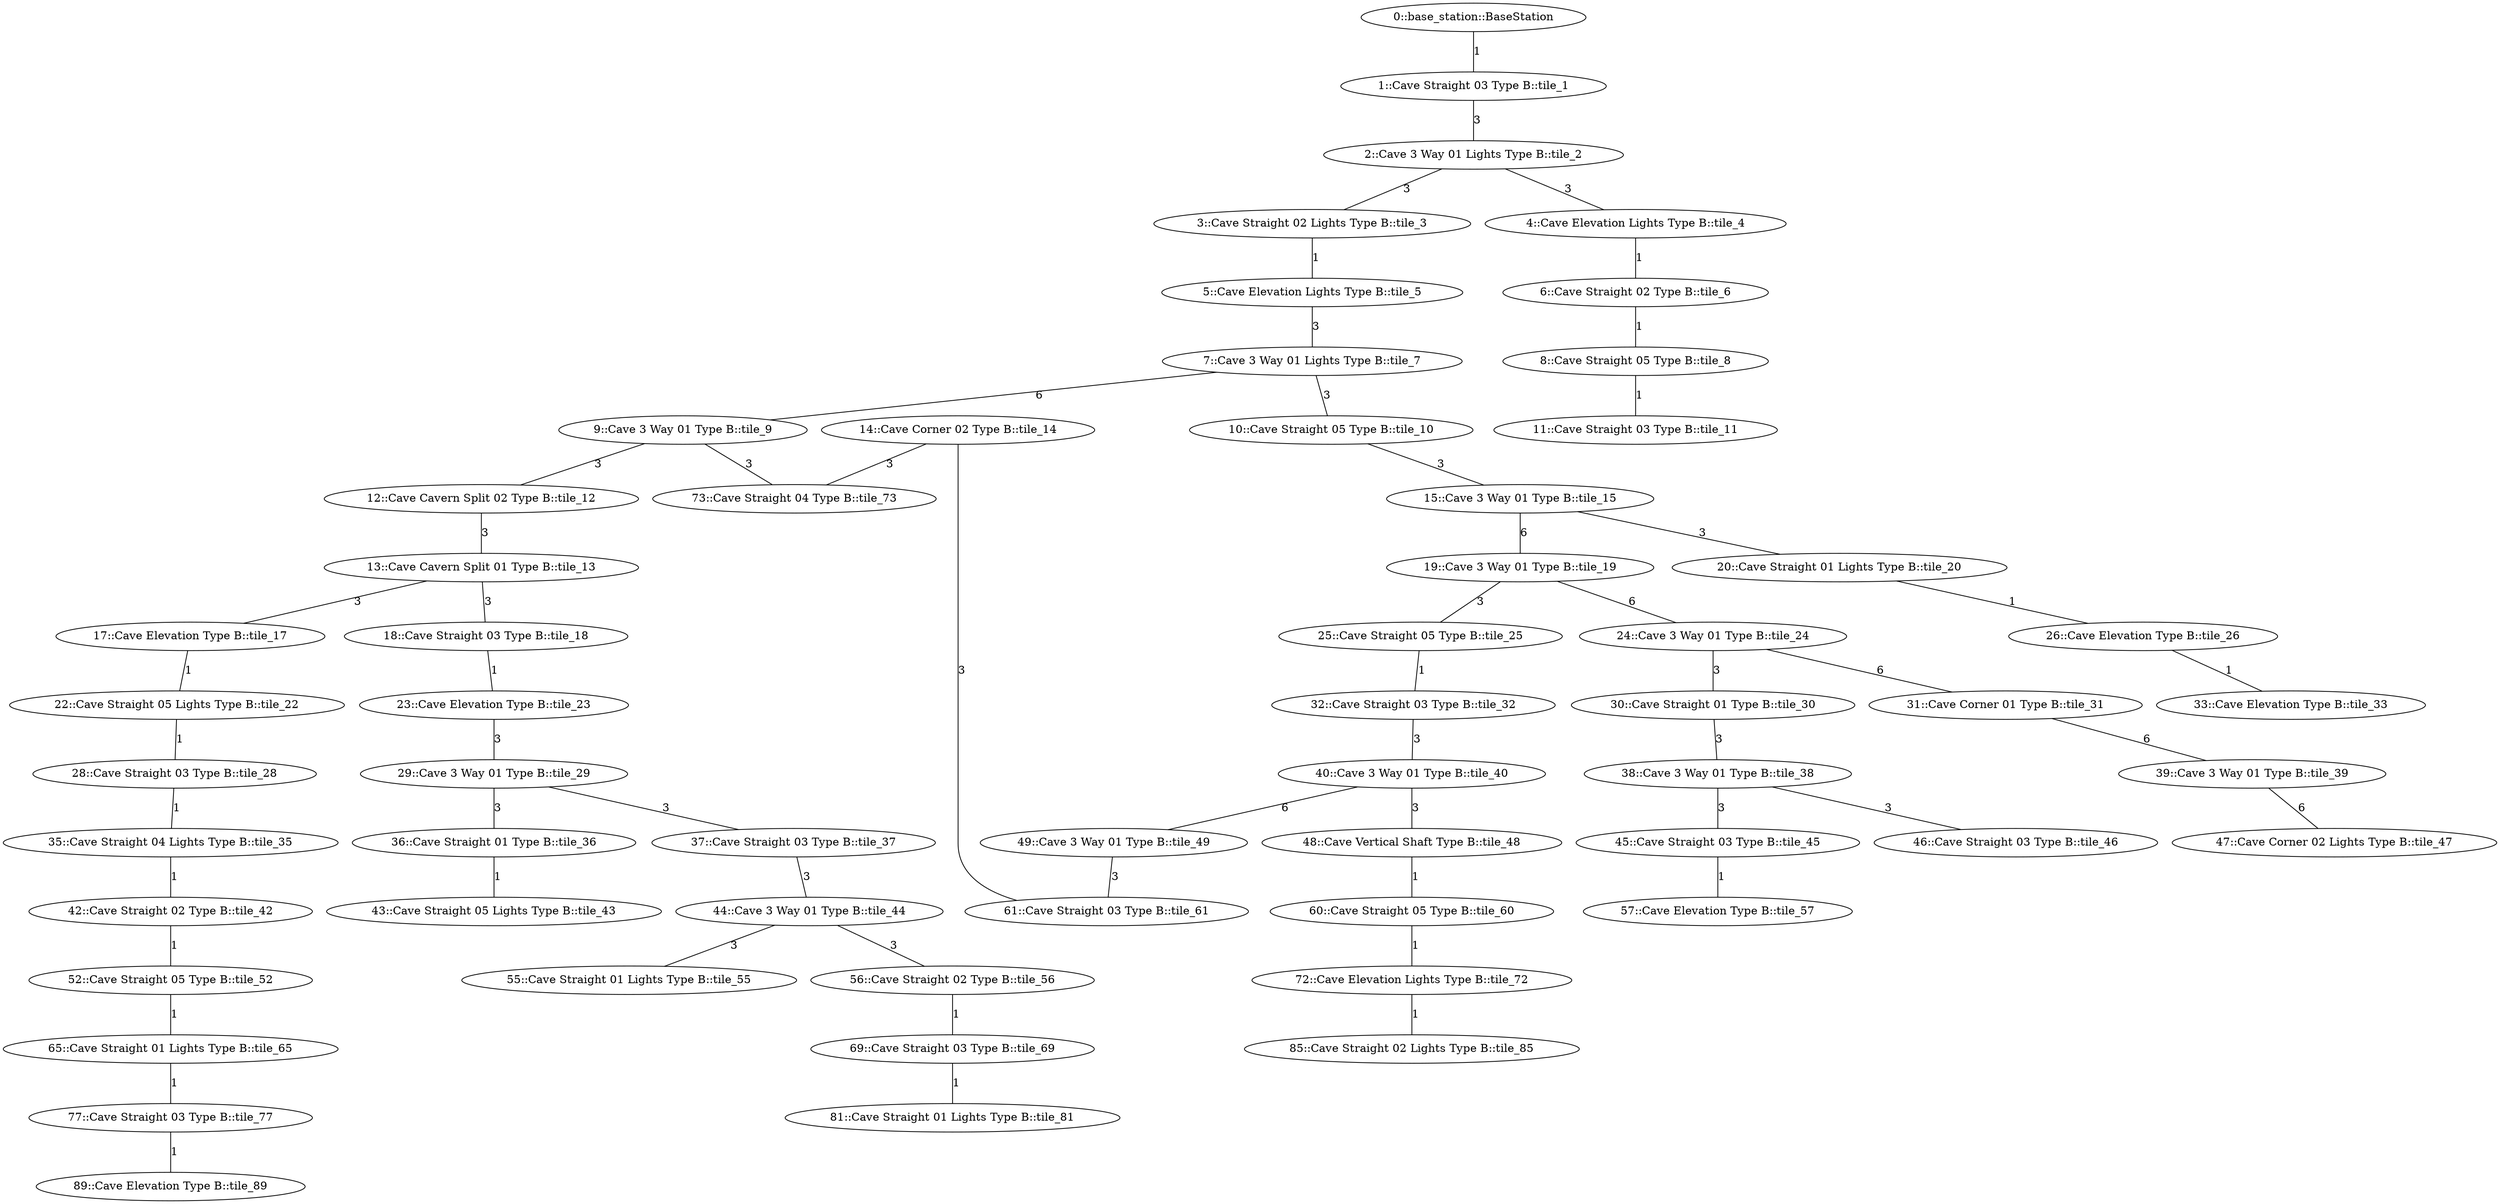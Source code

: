 /* Visibility graph generated by dot_generator */

graph {
  /* ==== Vertices ==== */

  /* Base station / Staging area */
  0   [label="0::base_station::BaseStation"];

  1   [label="1::Cave Straight 03 Type B::tile_1"];
  2   [label="2::Cave 3 Way 01 Lights Type B::tile_2"];
  3   [label="3::Cave Straight 02 Lights Type B::tile_3"];
  4   [label="4::Cave Elevation Lights Type B::tile_4"];
  5   [label="5::Cave Elevation Lights Type B::tile_5"];
  6   [label="6::Cave Straight 02 Type B::tile_6"];
  7   [label="7::Cave 3 Way 01 Lights Type B::tile_7"];
  8   [label="8::Cave Straight 05 Type B::tile_8"];
  9   [label="9::Cave 3 Way 01 Type B::tile_9"];
  10  [label="10::Cave Straight 05 Type B::tile_10"];
  11  [label="11::Cave Straight 03 Type B::tile_11"];
  12  [label="12::Cave Cavern Split 02 Type B::tile_12"];
  13  [label="13::Cave Cavern Split 01 Type B::tile_13"];
  14  [label="14::Cave Corner 02 Type B::tile_14"];
  15  [label="15::Cave 3 Way 01 Type B::tile_15"];
  17  [label="17::Cave Elevation Type B::tile_17"];
  18  [label="18::Cave Straight 03 Type B::tile_18"];
  19  [label="19::Cave 3 Way 01 Type B::tile_19"];
  20  [label="20::Cave Straight 01 Lights Type B::tile_20"];
  22  [label="22::Cave Straight 05 Lights Type B::tile_22"];
  23  [label="23::Cave Elevation Type B::tile_23"];
  24  [label="24::Cave 3 Way 01 Type B::tile_24"];
  25  [label="25::Cave Straight 05 Type B::tile_25"];
  26  [label="26::Cave Elevation Type B::tile_26"];
  28  [label="28::Cave Straight 03 Type B::tile_28"];
  29  [label="29::Cave 3 Way 01 Type B::tile_29"];
  30  [label="30::Cave Straight 01 Type B::tile_30"];
  31  [label="31::Cave Corner 01 Type B::tile_31"];
  32  [label="32::Cave Straight 03 Type B::tile_32"];
  33  [label="33::Cave Elevation Type B::tile_33"];
  35  [label="35::Cave Straight 04 Lights Type B::tile_35"];
  36  [label="36::Cave Straight 01 Type B::tile_36"];
  37  [label="37::Cave Straight 03 Type B::tile_37"];
  38  [label="38::Cave 3 Way 01 Type B::tile_38"];
  39  [label="39::Cave 3 Way 01 Type B::tile_39"];
  40  [label="40::Cave 3 Way 01 Type B::tile_40"];
  42  [label="42::Cave Straight 02 Type B::tile_42"];
  43  [label="43::Cave Straight 05 Lights Type B::tile_43"];
  44  [label="44::Cave 3 Way 01 Type B::tile_44"];
  45  [label="45::Cave Straight 03 Type B::tile_45"];
  46  [label="46::Cave Straight 03 Type B::tile_46"];
  47  [label="47::Cave Corner 02 Lights Type B::tile_47"];
  48  [label="48::Cave Vertical Shaft Type B::tile_48"];
  49  [label="49::Cave 3 Way 01 Type B::tile_49"];
  52  [label="52::Cave Straight 05 Type B::tile_52"];
  55  [label="55::Cave Straight 01 Lights Type B::tile_55"];
  56  [label="56::Cave Straight 02 Type B::tile_56"];
  57  [label="57::Cave Elevation Type B::tile_57"];
  60  [label="60::Cave Straight 05 Type B::tile_60"];
  61  [label="61::Cave Straight 03 Type B::tile_61"];
  65  [label="65::Cave Straight 01 Lights Type B::tile_65"];
  69  [label="69::Cave Straight 03 Type B::tile_69"];
  72  [label="72::Cave Elevation Lights Type B::tile_72"];
  73  [label="73::Cave Straight 04 Type B::tile_73"];
  77  [label="77::Cave Straight 03 Type B::tile_77"];
  81  [label="81::Cave Straight 01 Lights Type B::tile_81"];
  85  [label="85::Cave Straight 02 Lights Type B::tile_85"];
  89  [label="89::Cave Elevation Type B::tile_89"];

  /* ==== Edges ==== */

  /* Base station */
  0  -- 1   [label=1];
  1  -- 2   [label=3];
  2  -- 3   [label=3];
  2  -- 4   [label=3];
  3  -- 5   [label=1];
  4  -- 6   [label=1];
  5  -- 7   [label=3];
  6  -- 8   [label=1];
  7  -- 9   [label=6];
  7  -- 10  [label=3];
  8  -- 11  [label=1];
  9  -- 12  [label=3];
  9  -- 73  [label=3];
  10 -- 15  [label=3];
  12 -- 13  [label=3];
  13 -- 17  [label=3];
  13 -- 18  [label=3];
  14 -- 61  [label=3];
  14 -- 73  [label=3];
  15 -- 19  [label=6];
  15 -- 20  [label=3];
  17 -- 22  [label=1];
  18 -- 23  [label=1];
  19 -- 24  [label=6];
  19 -- 25  [label=3];
  20 -- 26  [label=1];
  22 -- 28  [label=1];
  23 -- 29  [label=3];
  24 -- 30  [label=3];
  24 -- 31  [label=6];
  25 -- 32  [label=1];
  26 -- 33  [label=1];
  28 -- 35  [label=1];
  29 -- 36  [label=3];
  29 -- 37  [label=3];
  30 -- 38  [label=3];
  31 -- 39  [label=6];
  32 -- 40  [label=3];
  35 -- 42  [label=1];
  36 -- 43  [label=1];
  37 -- 44  [label=3];
  38 -- 45  [label=3];
  38 -- 46  [label=3];
  39 -- 47  [label=6];
  40 -- 48  [label=3];
  40 -- 49  [label=6];
  42 -- 52  [label=1];
  44 -- 55  [label=3];
  44 -- 56  [label=3];
  45 -- 57  [label=1];
  48 -- 60  [label=1];
  49 -- 61  [label=3];
  52 -- 65  [label=1];
  56 -- 69  [label=1];
  60 -- 72  [label=1];
  65 -- 77  [label=1];
  69 -- 81  [label=1];
  72 -- 85  [label=1];
  77 -- 89  [label=1];
}
